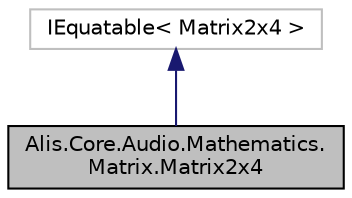 digraph "Alis.Core.Audio.Mathematics.Matrix.Matrix2x4"
{
 // LATEX_PDF_SIZE
  edge [fontname="Helvetica",fontsize="10",labelfontname="Helvetica",labelfontsize="10"];
  node [fontname="Helvetica",fontsize="10",shape=record];
  Node1 [label="Alis.Core.Audio.Mathematics.\lMatrix.Matrix2x4",height=0.2,width=0.4,color="black", fillcolor="grey75", style="filled", fontcolor="black",tooltip="Represents a 2x4 matrix."];
  Node2 -> Node1 [dir="back",color="midnightblue",fontsize="10",style="solid",fontname="Helvetica"];
  Node2 [label="IEquatable\< Matrix2x4 \>",height=0.2,width=0.4,color="grey75", fillcolor="white", style="filled",tooltip=" "];
}
